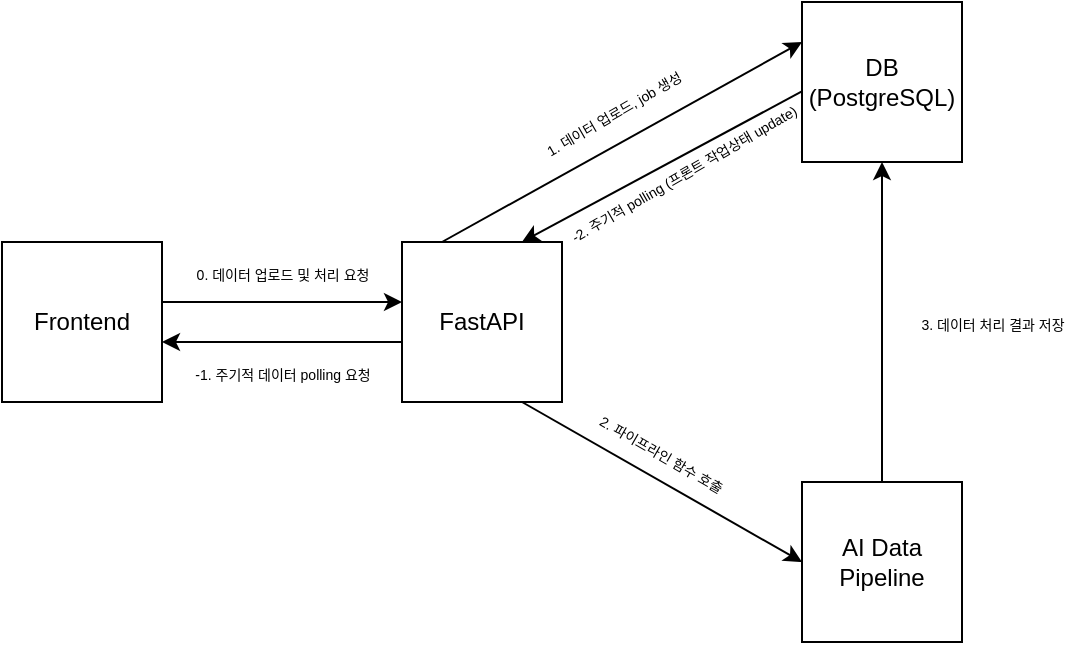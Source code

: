 <mxfile version="28.2.5">
  <diagram name="Page-1" id="2ygqq5YEsVggvZt9C7O7">
    <mxGraphModel dx="826" dy="1560" grid="1" gridSize="10" guides="1" tooltips="1" connect="1" arrows="1" fold="1" page="1" pageScale="1" pageWidth="850" pageHeight="1100" math="0" shadow="0" adaptiveColors="none">
      <root>
        <mxCell id="0" />
        <mxCell id="1" parent="0" />
        <mxCell id="rQRGydB8hujRipLv5s7F-23" value="FastAPI" style="rounded=0;whiteSpace=wrap;html=1;" vertex="1" parent="1">
          <mxGeometry x="290" y="80" width="80" height="80" as="geometry" />
        </mxCell>
        <mxCell id="rQRGydB8hujRipLv5s7F-24" value="DB (PostgreSQL)" style="rounded=0;whiteSpace=wrap;html=1;" vertex="1" parent="1">
          <mxGeometry x="490" y="-40" width="80" height="80" as="geometry" />
        </mxCell>
        <mxCell id="rQRGydB8hujRipLv5s7F-26" value="AI Data Pipeline" style="rounded=0;whiteSpace=wrap;html=1;" vertex="1" parent="1">
          <mxGeometry x="490" y="200" width="80" height="80" as="geometry" />
        </mxCell>
        <mxCell id="rQRGydB8hujRipLv5s7F-27" value="" style="endArrow=classic;html=1;rounded=0;entryX=0;entryY=0.25;entryDx=0;entryDy=0;exitX=0.25;exitY=0;exitDx=0;exitDy=0;" edge="1" parent="1" source="rQRGydB8hujRipLv5s7F-23" target="rQRGydB8hujRipLv5s7F-24">
          <mxGeometry width="50" height="50" relative="1" as="geometry">
            <mxPoint x="330" y="80" as="sourcePoint" />
            <mxPoint x="380" y="30" as="targetPoint" />
          </mxGeometry>
        </mxCell>
        <mxCell id="rQRGydB8hujRipLv5s7F-28" value="" style="endArrow=classic;html=1;rounded=0;entryX=0.75;entryY=0;entryDx=0;entryDy=0;exitX=0.002;exitY=0.557;exitDx=0;exitDy=0;exitPerimeter=0;" edge="1" parent="1" source="rQRGydB8hujRipLv5s7F-24" target="rQRGydB8hujRipLv5s7F-23">
          <mxGeometry width="50" height="50" relative="1" as="geometry">
            <mxPoint x="480" y="10" as="sourcePoint" />
            <mxPoint x="520" y="110" as="targetPoint" />
          </mxGeometry>
        </mxCell>
        <mxCell id="rQRGydB8hujRipLv5s7F-34" value="" style="endArrow=classic;html=1;rounded=0;entryX=0;entryY=0.5;entryDx=0;entryDy=0;exitX=0.75;exitY=1;exitDx=0;exitDy=0;" edge="1" parent="1" source="rQRGydB8hujRipLv5s7F-23" target="rQRGydB8hujRipLv5s7F-26">
          <mxGeometry width="50" height="50" relative="1" as="geometry">
            <mxPoint x="410" y="180" as="sourcePoint" />
            <mxPoint x="450" y="180" as="targetPoint" />
          </mxGeometry>
        </mxCell>
        <mxCell id="rQRGydB8hujRipLv5s7F-35" value="&lt;font style=&quot;font-size: 7px;&quot;&gt;-2. 주기적 polling (프론트 작업상태 update)&lt;/font&gt;" style="text;html=1;align=center;verticalAlign=middle;resizable=0;points=[];autosize=1;strokeColor=none;fillColor=none;rotation=-30;" vertex="1" parent="1">
          <mxGeometry x="355" y="30" width="150" height="30" as="geometry" />
        </mxCell>
        <mxCell id="rQRGydB8hujRipLv5s7F-36" value="&lt;span style=&quot;font-size: 7px;&quot;&gt;1. 데이터 업로드, job 생성&lt;/span&gt;" style="text;html=1;align=center;verticalAlign=middle;resizable=0;points=[];autosize=1;strokeColor=none;fillColor=none;rotation=-30;" vertex="1" parent="1">
          <mxGeometry x="345.002" y="0.0" width="100" height="30" as="geometry" />
        </mxCell>
        <mxCell id="rQRGydB8hujRipLv5s7F-40" value="&lt;span style=&quot;font-size: 7px;&quot;&gt;2. 파이프라인 함수 호출&lt;/span&gt;" style="text;html=1;align=center;verticalAlign=middle;resizable=0;points=[];autosize=1;strokeColor=none;fillColor=none;rotation=30;" vertex="1" parent="1">
          <mxGeometry x="375" y="170" width="90" height="30" as="geometry" />
        </mxCell>
        <mxCell id="rQRGydB8hujRipLv5s7F-41" value="&lt;span style=&quot;font-size: 7px;&quot;&gt;3. 데이터 처리 결과 저장&lt;/span&gt;" style="text;html=1;align=center;verticalAlign=middle;resizable=0;points=[];autosize=1;strokeColor=none;fillColor=none;" vertex="1" parent="1">
          <mxGeometry x="540" y="105" width="90" height="30" as="geometry" />
        </mxCell>
        <mxCell id="rQRGydB8hujRipLv5s7F-43" value="Frontend" style="rounded=0;whiteSpace=wrap;html=1;" vertex="1" parent="1">
          <mxGeometry x="90" y="80" width="80" height="80" as="geometry" />
        </mxCell>
        <mxCell id="rQRGydB8hujRipLv5s7F-46" value="&lt;font style=&quot;font-size: 7px;&quot;&gt;0. 데이터 업로드 및 처리 요청&lt;/font&gt;" style="text;html=1;align=center;verticalAlign=middle;resizable=0;points=[];autosize=1;strokeColor=none;fillColor=none;" vertex="1" parent="1">
          <mxGeometry x="175" y="80" width="110" height="30" as="geometry" />
        </mxCell>
        <mxCell id="rQRGydB8hujRipLv5s7F-47" value="" style="endArrow=classic;html=1;rounded=0;entryX=0;entryY=0.375;entryDx=0;entryDy=0;entryPerimeter=0;" edge="1" parent="1" target="rQRGydB8hujRipLv5s7F-23">
          <mxGeometry width="50" height="50" relative="1" as="geometry">
            <mxPoint x="170" y="110" as="sourcePoint" />
            <mxPoint x="270" y="110" as="targetPoint" />
          </mxGeometry>
        </mxCell>
        <mxCell id="rQRGydB8hujRipLv5s7F-48" value="" style="endArrow=classic;html=1;rounded=0;exitX=0;exitY=0.625;exitDx=0;exitDy=0;exitPerimeter=0;entryX=1;entryY=0.625;entryDx=0;entryDy=0;entryPerimeter=0;" edge="1" parent="1" source="rQRGydB8hujRipLv5s7F-23" target="rQRGydB8hujRipLv5s7F-43">
          <mxGeometry width="50" height="50" relative="1" as="geometry">
            <mxPoint x="200" y="150" as="sourcePoint" />
            <mxPoint x="180" y="130" as="targetPoint" />
          </mxGeometry>
        </mxCell>
        <mxCell id="rQRGydB8hujRipLv5s7F-49" value="&lt;font style=&quot;font-size: 7px;&quot;&gt;-1. 주기적 데이터 polling 요청&lt;/font&gt;" style="text;html=1;align=center;verticalAlign=middle;resizable=0;points=[];autosize=1;strokeColor=none;fillColor=none;" vertex="1" parent="1">
          <mxGeometry x="175" y="130" width="110" height="30" as="geometry" />
        </mxCell>
        <mxCell id="rQRGydB8hujRipLv5s7F-51" value="" style="endArrow=classic;html=1;rounded=0;entryX=0.5;entryY=1;entryDx=0;entryDy=0;exitX=0.5;exitY=0;exitDx=0;exitDy=0;" edge="1" parent="1" source="rQRGydB8hujRipLv5s7F-26" target="rQRGydB8hujRipLv5s7F-24">
          <mxGeometry width="50" height="50" relative="1" as="geometry">
            <mxPoint x="330" y="140" as="sourcePoint" />
            <mxPoint x="380" y="90" as="targetPoint" />
          </mxGeometry>
        </mxCell>
      </root>
    </mxGraphModel>
  </diagram>
</mxfile>
